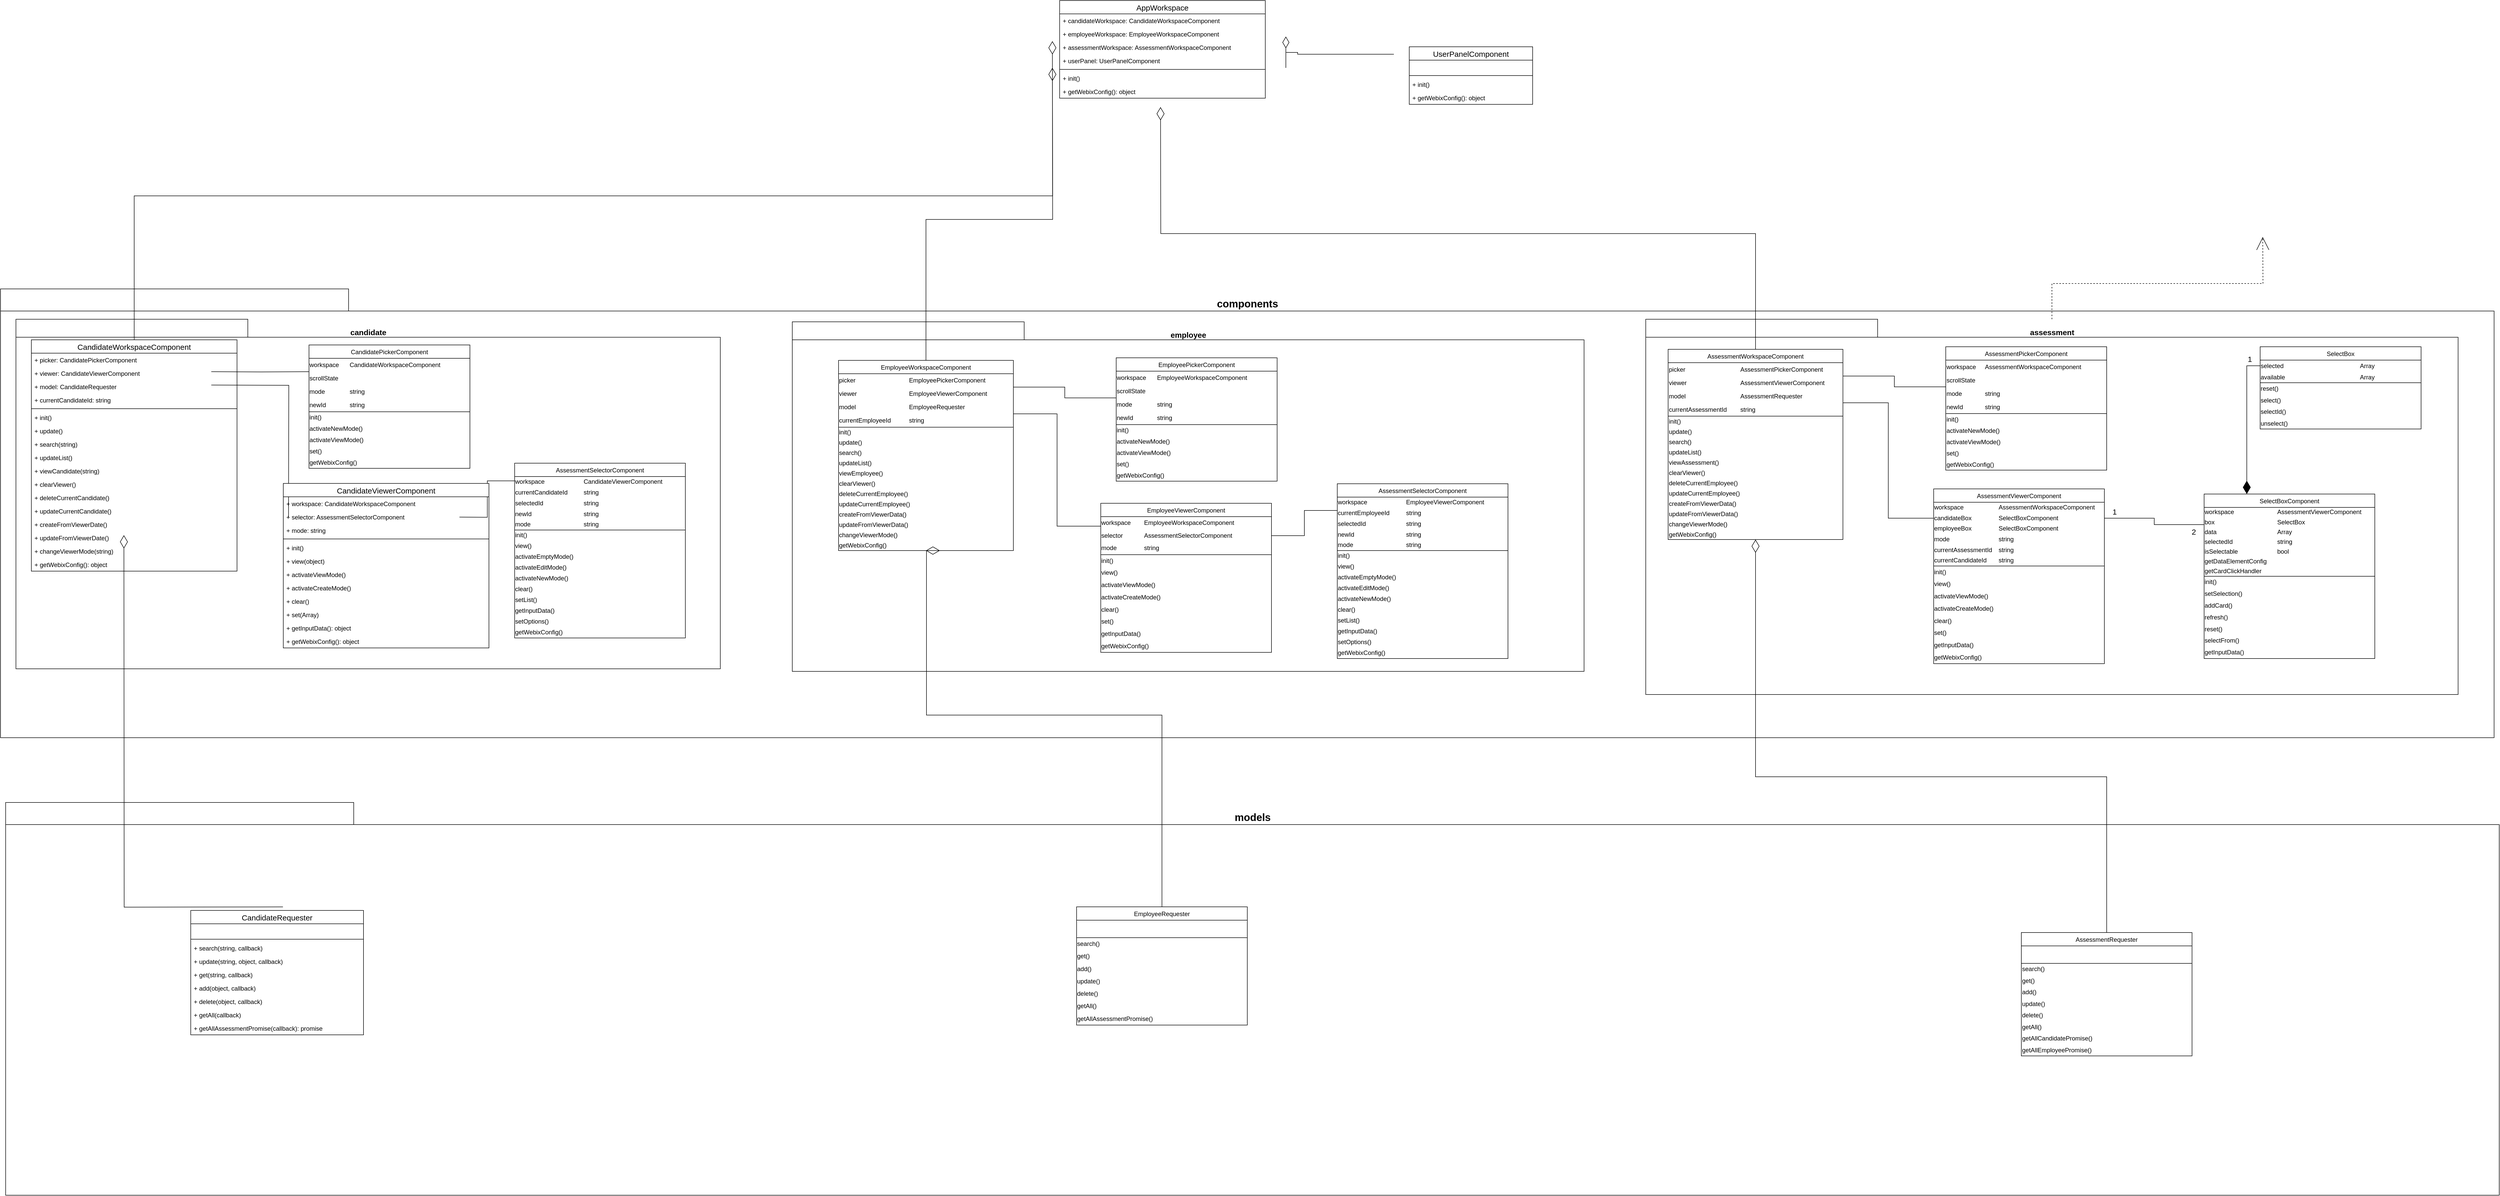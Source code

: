 <mxfile version="11.1.4" type="device"><diagram id="mllKzZcxSBPl__yXHMhN" name="Page-1"><mxGraphModel dx="-446" dy="436" grid="1" gridSize="10" guides="0" tooltips="1" connect="1" arrows="1" fold="1" page="1" pageScale="1" pageWidth="1169" pageHeight="827" math="0" shadow="0"><root><mxCell id="0"/><mxCell id="1" parent="0"/><mxCell id="usaZnf7nKPZCQP1sHFUS-50" value="models" style="shape=folder;fontStyle=1;spacingTop=10;tabWidth=677;tabHeight=43;tabPosition=left;html=1;labelPosition=center;verticalLabelPosition=middle;align=center;verticalAlign=top;fontSize=20;" parent="1" vertex="1"><mxGeometry x="1610" y="1780" width="4850" height="764" as="geometry"/></mxCell><mxCell id="2l3sJKeCtKo58aAs1OOg-1" value="components" style="shape=folder;fontStyle=1;spacingTop=10;tabWidth=677;tabHeight=43;tabPosition=left;html=1;labelPosition=center;verticalLabelPosition=middle;align=center;verticalAlign=top;fontSize=20;" parent="1" vertex="1"><mxGeometry x="1600" y="781" width="4850" height="873" as="geometry"/></mxCell><mxCell id="2l3sJKeCtKo58aAs1OOg-25" value="candidate" style="shape=folder;fontStyle=1;spacingTop=10;tabWidth=451;tabHeight=35;tabPosition=left;html=1;strokeColor=#000000;verticalAlign=top;fontSize=15;" parent="1" vertex="1"><mxGeometry x="1630" y="840" width="1370" height="680" as="geometry"/></mxCell><mxCell id="usaZnf7nKPZCQP1sHFUS-53" style="edgeStyle=orthogonalEdgeStyle;rounded=0;orthogonalLoop=1;jettySize=auto;html=1;exitX=0.5;exitY=0;exitDx=0;exitDy=0;endArrow=diamondThin;endFill=0;endSize=23;fontSize=15;entryX=0;entryY=0.25;entryDx=0;entryDy=0;" parent="1" source="uvfV2M2-HtjjxhPUIYM1-11" edge="1"><mxGeometry relative="1" as="geometry"><mxPoint x="3645.862" y="299" as="targetPoint"/><mxPoint x="1840" y="890" as="sourcePoint"/></mxGeometry></mxCell><mxCell id="2l3sJKeCtKo58aAs1OOg-13" value="CandidatePickerComponent" style="swimlane;fontStyle=0;childLayout=stackLayout;horizontal=1;startSize=26;fillColor=none;horizontalStack=0;resizeParent=1;resizeParentMax=0;resizeLast=0;collapsible=1;marginBottom=0;" parent="1" vertex="1"><mxGeometry x="2200" y="890" width="313" height="240" as="geometry"/></mxCell><mxCell id="2l3sJKeCtKo58aAs1OOg-14" value="&lt;table border=&quot;0&quot; width=&quot;100%&quot; style=&quot;width: 100% ; height: 100% ; border-collapse: collapse&quot;&gt;&lt;tbody&gt;&lt;tr&gt;&lt;td&gt;workspace&lt;/td&gt;&lt;td style=&quot;text-align: left&quot;&gt;&lt;span style=&quot;text-align: center&quot;&gt;CandidateWorkspaceComponent&lt;/span&gt;&lt;/td&gt;&lt;/tr&gt;&lt;tr&gt;&lt;td&gt;scrollState&lt;/td&gt;&lt;td&gt;&lt;/td&gt;&lt;/tr&gt;&lt;tr&gt;&lt;td&gt;mode&lt;/td&gt;&lt;td&gt;string&lt;/td&gt;&lt;/tr&gt;&lt;tr&gt;&lt;td&gt;newId&lt;/td&gt;&lt;td style=&quot;text-align: left&quot;&gt;string&lt;/td&gt;&lt;/tr&gt;&lt;/tbody&gt;&lt;/table&gt;" style="text;html=1;overflow=fill;align=left;strokeColor=#000000;" parent="2l3sJKeCtKo58aAs1OOg-13" vertex="1"><mxGeometry y="26" width="313" height="104" as="geometry"/></mxCell><mxCell id="2l3sJKeCtKo58aAs1OOg-15" value="&lt;table border=&quot;0&quot; width=&quot;100%&quot; style=&quot;width: 100% ; height: 100% ; border-collapse: collapse&quot;&gt;&lt;tbody&gt;&lt;tr&gt;&lt;td&gt;init()&lt;/td&gt;&lt;td&gt;&lt;br&gt;&lt;/td&gt;&lt;/tr&gt;&lt;tr&gt;&lt;td&gt;activateNewMode()&lt;/td&gt;&lt;td&gt;&lt;br&gt;&lt;/td&gt;&lt;/tr&gt;&lt;tr&gt;&lt;td&gt;activateViewMode()&lt;/td&gt;&lt;td&gt;&lt;br&gt;&lt;/td&gt;&lt;/tr&gt;&lt;tr&gt;&lt;td&gt;set()&lt;/td&gt;&lt;td&gt;&lt;br&gt;&lt;/td&gt;&lt;/tr&gt;&lt;tr&gt;&lt;td&gt;getWebixConfig()&lt;/td&gt;&lt;td&gt;&lt;br&gt;&lt;/td&gt;&lt;/tr&gt;&lt;/tbody&gt;&lt;/table&gt;" style="text;html=1;overflow=fill;align=left;strokeColor=#000000;" parent="2l3sJKeCtKo58aAs1OOg-13" vertex="1"><mxGeometry y="130" width="313" height="110" as="geometry"/></mxCell><mxCell id="2l3sJKeCtKo58aAs1OOg-19" value="AssessmentSelectorComponent" style="swimlane;fontStyle=0;childLayout=stackLayout;horizontal=1;startSize=26;fillColor=none;horizontalStack=0;resizeParent=1;resizeParentMax=0;resizeLast=0;collapsible=1;marginBottom=0;" parent="1" vertex="1"><mxGeometry x="2600" y="1120" width="332" height="340" as="geometry"/></mxCell><mxCell id="2l3sJKeCtKo58aAs1OOg-20" value="&lt;table border=&quot;0&quot; width=&quot;100%&quot; style=&quot;width: 100% ; height: 100% ; border-collapse: collapse&quot;&gt;&lt;tbody&gt;&lt;tr&gt;&lt;td&gt;workspace&lt;/td&gt;&lt;td&gt;&lt;span style=&quot;text-align: center&quot;&gt;CandidateViewerComponent&lt;/span&gt;&lt;/td&gt;&lt;/tr&gt;&lt;tr&gt;&lt;td&gt;currentCandidateId&lt;/td&gt;&lt;td&gt;string&lt;/td&gt;&lt;/tr&gt;&lt;tr&gt;&lt;td&gt;selectedId&lt;/td&gt;&lt;td&gt;string&lt;/td&gt;&lt;/tr&gt;&lt;tr&gt;&lt;td&gt;newId&lt;/td&gt;&lt;td&gt;string&lt;/td&gt;&lt;/tr&gt;&lt;tr&gt;&lt;td&gt;mode&lt;/td&gt;&lt;td&gt;string&lt;/td&gt;&lt;/tr&gt;&lt;/tbody&gt;&lt;/table&gt;" style="text;html=1;overflow=fill;align=left;strokeColor=#000000;" parent="2l3sJKeCtKo58aAs1OOg-19" vertex="1"><mxGeometry y="26" width="332" height="104" as="geometry"/></mxCell><mxCell id="2l3sJKeCtKo58aAs1OOg-21" value="&lt;table border=&quot;0&quot; width=&quot;100%&quot; style=&quot;width: 100% ; height: 100% ; border-collapse: collapse&quot;&gt;&lt;tbody&gt;&lt;tr&gt;&lt;td&gt;init()&lt;/td&gt;&lt;td&gt;&lt;br&gt;&lt;/td&gt;&lt;/tr&gt;&lt;tr&gt;&lt;td&gt;view()&lt;/td&gt;&lt;td&gt;&lt;br&gt;&lt;/td&gt;&lt;/tr&gt;&lt;tr&gt;&lt;td&gt;activateEmptyMode()&lt;/td&gt;&lt;td&gt;&lt;br&gt;&lt;/td&gt;&lt;/tr&gt;&lt;tr&gt;&lt;td&gt;activateEditMode()&lt;/td&gt;&lt;td&gt;&lt;br&gt;&lt;/td&gt;&lt;/tr&gt;&lt;tr&gt;&lt;td&gt;activateNewMode()&lt;/td&gt;&lt;td&gt;&lt;br&gt;&lt;/td&gt;&lt;/tr&gt;&lt;tr&gt;&lt;td&gt;clear()&lt;/td&gt;&lt;td&gt;&lt;br&gt;&lt;/td&gt;&lt;/tr&gt;&lt;tr&gt;&lt;td&gt;setList()&lt;/td&gt;&lt;td&gt;&lt;br&gt;&lt;/td&gt;&lt;/tr&gt;&lt;tr&gt;&lt;td&gt;getInputData()&lt;/td&gt;&lt;td&gt;&lt;br&gt;&lt;/td&gt;&lt;/tr&gt;&lt;tr&gt;&lt;td&gt;setOptions()&lt;/td&gt;&lt;td&gt;&lt;br&gt;&lt;/td&gt;&lt;/tr&gt;&lt;tr&gt;&lt;td&gt;getWebixConfig()&lt;/td&gt;&lt;td&gt;&lt;br&gt;&lt;/td&gt;&lt;/tr&gt;&lt;/tbody&gt;&lt;/table&gt;" style="text;html=1;overflow=fill;align=left;strokeColor=#000000;" parent="2l3sJKeCtKo58aAs1OOg-19" vertex="1"><mxGeometry y="130" width="332" height="210" as="geometry"/></mxCell><mxCell id="2l3sJKeCtKo58aAs1OOg-22" style="edgeStyle=orthogonalEdgeStyle;rounded=0;orthogonalLoop=1;jettySize=auto;html=1;exitX=1;exitY=0.25;exitDx=0;exitDy=0;entryX=0;entryY=0.25;entryDx=0;entryDy=0;endArrow=none;endFill=0;" parent="1" target="2l3sJKeCtKo58aAs1OOg-14" edge="1"><mxGeometry relative="1" as="geometry"><mxPoint x="2010" y="942" as="sourcePoint"/></mxGeometry></mxCell><mxCell id="2l3sJKeCtKo58aAs1OOg-23" style="edgeStyle=orthogonalEdgeStyle;rounded=0;orthogonalLoop=1;jettySize=auto;html=1;exitX=1;exitY=0.5;exitDx=0;exitDy=0;entryX=0;entryY=0.25;entryDx=0;entryDy=0;endArrow=none;endFill=0;" parent="1" edge="1"><mxGeometry relative="1" as="geometry"><mxPoint x="2010" y="968" as="sourcePoint"/><mxPoint x="2160.167" y="1224.833" as="targetPoint"/></mxGeometry></mxCell><mxCell id="2l3sJKeCtKo58aAs1OOg-24" style="edgeStyle=orthogonalEdgeStyle;rounded=0;orthogonalLoop=1;jettySize=auto;html=1;exitX=1;exitY=0.25;exitDx=0;exitDy=0;entryX=0.001;entryY=0.081;entryDx=0;entryDy=0;entryPerimeter=0;endArrow=none;endFill=0;" parent="1" target="2l3sJKeCtKo58aAs1OOg-20" edge="1"><mxGeometry relative="1" as="geometry"><mxPoint x="2492.667" y="1224.833" as="sourcePoint"/></mxGeometry></mxCell><mxCell id="2l3sJKeCtKo58aAs1OOg-29" style="edgeStyle=orthogonalEdgeStyle;rounded=0;orthogonalLoop=1;jettySize=auto;html=1;exitX=0.75;exitY=0;exitDx=0;exitDy=0;endArrow=diamondThin;endFill=0;strokeWidth=1;endSize=23;" parent="1" edge="1"><mxGeometry relative="1" as="geometry"><mxPoint x="2149.31" y="1983.138" as="sourcePoint"/><mxPoint x="1840" y="1260" as="targetPoint"/></mxGeometry></mxCell><mxCell id="2l3sJKeCtKo58aAs1OOg-34" style="edgeStyle=orthogonalEdgeStyle;rounded=0;orthogonalLoop=1;jettySize=auto;html=1;exitX=0;exitY=0.25;exitDx=0;exitDy=0;endArrow=diamondThin;endFill=0;endSize=20;strokeWidth=1;" parent="1" edge="1"><mxGeometry relative="1" as="geometry"><mxPoint x="4310" y="324.517" as="sourcePoint"/><mxPoint x="4100" y="290" as="targetPoint"/><Array as="points"><mxPoint x="4123" y="325"/><mxPoint x="4123" y="321"/><mxPoint x="4100" y="321"/><mxPoint x="4100" y="351"/></Array></mxGeometry></mxCell><mxCell id="usaZnf7nKPZCQP1sHFUS-1" value="EmployeeRequester" style="swimlane;fontStyle=0;childLayout=stackLayout;horizontal=1;startSize=26;fillColor=none;horizontalStack=0;resizeParent=1;resizeParentMax=0;resizeLast=0;collapsible=1;marginBottom=0;" parent="1" vertex="1"><mxGeometry x="3693" y="1983" width="332" height="230" as="geometry"/></mxCell><mxCell id="usaZnf7nKPZCQP1sHFUS-2" value="&lt;table border=&quot;0&quot; width=&quot;100%&quot; style=&quot;width: 100% ; height: 100% ; border-collapse: collapse&quot;&gt;&lt;tbody&gt;&lt;tr&gt;&lt;td&gt;&lt;br&gt;&lt;/td&gt;&lt;td&gt;&lt;br&gt;&lt;/td&gt;&lt;/tr&gt;&lt;/tbody&gt;&lt;/table&gt;" style="text;html=1;overflow=fill;align=left;strokeColor=#000000;" parent="usaZnf7nKPZCQP1sHFUS-1" vertex="1"><mxGeometry y="26" width="332" height="34" as="geometry"/></mxCell><mxCell id="usaZnf7nKPZCQP1sHFUS-3" value="&lt;table border=&quot;0&quot; width=&quot;100%&quot; style=&quot;width: 100% ; height: 100% ; border-collapse: collapse&quot;&gt;&lt;tbody&gt;&lt;tr&gt;&lt;td&gt;search()&lt;/td&gt;&lt;td&gt;&lt;br&gt;&lt;/td&gt;&lt;/tr&gt;&lt;tr&gt;&lt;td&gt;get()&lt;/td&gt;&lt;td&gt;&lt;br&gt;&lt;/td&gt;&lt;/tr&gt;&lt;tr&gt;&lt;td&gt;add()&lt;/td&gt;&lt;td&gt;&lt;br&gt;&lt;/td&gt;&lt;/tr&gt;&lt;tr&gt;&lt;td&gt;update()&lt;/td&gt;&lt;td&gt;&lt;br&gt;&lt;/td&gt;&lt;/tr&gt;&lt;tr&gt;&lt;td&gt;delete()&lt;/td&gt;&lt;td&gt;&lt;br&gt;&lt;/td&gt;&lt;/tr&gt;&lt;tr&gt;&lt;td&gt;getAll()&lt;/td&gt;&lt;td&gt;&lt;br&gt;&lt;/td&gt;&lt;/tr&gt;&lt;tr&gt;&lt;td&gt;getAllAssessmentPromise()&lt;/td&gt;&lt;td&gt;&lt;br&gt;&lt;/td&gt;&lt;/tr&gt;&lt;/tbody&gt;&lt;/table&gt;" style="text;html=1;overflow=fill;align=left;strokeColor=#000000;" parent="usaZnf7nKPZCQP1sHFUS-1" vertex="1"><mxGeometry y="60" width="332" height="170" as="geometry"/></mxCell><mxCell id="usaZnf7nKPZCQP1sHFUS-4" value="AssessmentRequester" style="swimlane;fontStyle=0;childLayout=stackLayout;horizontal=1;startSize=26;fillColor=none;horizontalStack=0;resizeParent=1;resizeParentMax=0;resizeLast=0;collapsible=1;marginBottom=0;" parent="1" vertex="1"><mxGeometry x="5530.5" y="2033" width="332" height="240" as="geometry"/></mxCell><mxCell id="usaZnf7nKPZCQP1sHFUS-5" value="&lt;table border=&quot;0&quot; width=&quot;100%&quot; style=&quot;width: 100% ; height: 100% ; border-collapse: collapse&quot;&gt;&lt;tbody&gt;&lt;tr&gt;&lt;td&gt;&lt;br&gt;&lt;/td&gt;&lt;td&gt;&lt;br&gt;&lt;/td&gt;&lt;/tr&gt;&lt;/tbody&gt;&lt;/table&gt;" style="text;html=1;overflow=fill;align=left;strokeColor=#000000;" parent="usaZnf7nKPZCQP1sHFUS-4" vertex="1"><mxGeometry y="26" width="332" height="34" as="geometry"/></mxCell><mxCell id="usaZnf7nKPZCQP1sHFUS-6" value="&lt;table border=&quot;0&quot; width=&quot;100%&quot; style=&quot;width: 100% ; height: 100% ; border-collapse: collapse&quot;&gt;&lt;tbody&gt;&lt;tr&gt;&lt;td&gt;search()&lt;/td&gt;&lt;td&gt;&lt;br&gt;&lt;/td&gt;&lt;/tr&gt;&lt;tr&gt;&lt;td&gt;get()&lt;/td&gt;&lt;td&gt;&lt;br&gt;&lt;/td&gt;&lt;/tr&gt;&lt;tr&gt;&lt;td&gt;add()&lt;/td&gt;&lt;td&gt;&lt;br&gt;&lt;/td&gt;&lt;/tr&gt;&lt;tr&gt;&lt;td&gt;update()&lt;/td&gt;&lt;td&gt;&lt;br&gt;&lt;/td&gt;&lt;/tr&gt;&lt;tr&gt;&lt;td&gt;delete()&lt;/td&gt;&lt;td&gt;&lt;br&gt;&lt;/td&gt;&lt;/tr&gt;&lt;tr&gt;&lt;td&gt;getAll()&lt;/td&gt;&lt;td&gt;&lt;br&gt;&lt;/td&gt;&lt;/tr&gt;&lt;tr&gt;&lt;td&gt;getAllCandidatePromise()&lt;/td&gt;&lt;td&gt;&lt;br&gt;&lt;/td&gt;&lt;/tr&gt;&lt;tr&gt;&lt;td&gt;getAllEmployeePromise()&lt;/td&gt;&lt;td&gt;&lt;br&gt;&lt;/td&gt;&lt;/tr&gt;&lt;/tbody&gt;&lt;/table&gt;" style="text;html=1;overflow=fill;align=left;strokeColor=#000000;" parent="usaZnf7nKPZCQP1sHFUS-4" vertex="1"><mxGeometry y="60" width="332" height="180" as="geometry"/></mxCell><mxCell id="usaZnf7nKPZCQP1sHFUS-7" value="employee" style="shape=folder;fontStyle=1;spacingTop=10;tabWidth=451;tabHeight=35;tabPosition=left;html=1;strokeColor=#000000;verticalAlign=top;fontSize=15;" parent="1" vertex="1"><mxGeometry x="3140" y="845" width="1540" height="680" as="geometry"/></mxCell><mxCell id="usaZnf7nKPZCQP1sHFUS-51" style="edgeStyle=orthogonalEdgeStyle;rounded=0;orthogonalLoop=1;jettySize=auto;html=1;exitX=0.5;exitY=0;exitDx=0;exitDy=0;entryX=0;entryY=0.75;entryDx=0;entryDy=0;endArrow=diamondThin;endFill=0;endSize=23;fontSize=15;" parent="1" source="usaZnf7nKPZCQP1sHFUS-8" edge="1"><mxGeometry relative="1" as="geometry"><mxPoint x="3645.862" y="350.724" as="targetPoint"/></mxGeometry></mxCell><mxCell id="usaZnf7nKPZCQP1sHFUS-8" value="EmployeeWorkspaceComponent" style="swimlane;fontStyle=0;childLayout=stackLayout;horizontal=1;startSize=26;fillColor=none;horizontalStack=0;resizeParent=1;resizeParentMax=0;resizeLast=0;collapsible=1;marginBottom=0;" parent="1" vertex="1"><mxGeometry x="3230" y="920" width="340" height="370" as="geometry"/></mxCell><mxCell id="usaZnf7nKPZCQP1sHFUS-9" value="&lt;table border=&quot;0&quot; width=&quot;100%&quot; style=&quot;width: 100% ; height: 100% ; border-collapse: collapse&quot;&gt;&lt;tbody&gt;&lt;tr&gt;&lt;td&gt;picker&lt;/td&gt;&lt;td&gt;&lt;span style=&quot;text-align: center&quot;&gt;Employee&lt;/span&gt;PickerComponent&lt;/td&gt;&lt;/tr&gt;&lt;tr&gt;&lt;td&gt;viewer&lt;/td&gt;&lt;td&gt;&lt;span style=&quot;text-align: center&quot;&gt;Employee&lt;/span&gt;ViewerComponent&lt;/td&gt;&lt;/tr&gt;&lt;tr&gt;&lt;td&gt;model&lt;/td&gt;&lt;td&gt;&lt;span style=&quot;text-align: center&quot;&gt;Employee&lt;/span&gt;Requester&lt;/td&gt;&lt;/tr&gt;&lt;tr&gt;&lt;td&gt;current&lt;span style=&quot;text-align: center&quot;&gt;Employee&lt;/span&gt;Id&lt;/td&gt;&lt;td&gt;string&lt;/td&gt;&lt;/tr&gt;&lt;/tbody&gt;&lt;/table&gt;" style="text;html=1;overflow=fill;align=left;strokeColor=#000000;" parent="usaZnf7nKPZCQP1sHFUS-8" vertex="1"><mxGeometry y="26" width="340" height="104" as="geometry"/></mxCell><mxCell id="usaZnf7nKPZCQP1sHFUS-10" value="&lt;table border=&quot;0&quot; width=&quot;100%&quot; style=&quot;width: 100% ; height: 100% ; border-collapse: collapse&quot;&gt;&lt;tbody&gt;&lt;tr&gt;&lt;td&gt;init()&lt;/td&gt;&lt;td&gt;&lt;br&gt;&lt;/td&gt;&lt;/tr&gt;&lt;tr&gt;&lt;td&gt;update()&lt;/td&gt;&lt;td&gt;&lt;br&gt;&lt;/td&gt;&lt;/tr&gt;&lt;tr&gt;&lt;td&gt;search()&lt;/td&gt;&lt;td&gt;&lt;br&gt;&lt;/td&gt;&lt;/tr&gt;&lt;tr&gt;&lt;td&gt;updateList()&lt;/td&gt;&lt;td&gt;&lt;br&gt;&lt;/td&gt;&lt;/tr&gt;&lt;tr&gt;&lt;td&gt;view&lt;span style=&quot;text-align: center&quot;&gt;Employee&lt;/span&gt;()&lt;/td&gt;&lt;td&gt;&lt;br&gt;&lt;/td&gt;&lt;/tr&gt;&lt;tr&gt;&lt;td&gt;clearViewer()&lt;/td&gt;&lt;td&gt;&lt;br&gt;&lt;/td&gt;&lt;/tr&gt;&lt;tr&gt;&lt;td&gt;deleteCurrent&lt;span style=&quot;text-align: center&quot;&gt;Employee&lt;/span&gt;()&lt;/td&gt;&lt;td&gt;&lt;br&gt;&lt;/td&gt;&lt;/tr&gt;&lt;tr&gt;&lt;td&gt;updateCurrent&lt;span style=&quot;text-align: center&quot;&gt;Employee&lt;/span&gt;()&lt;/td&gt;&lt;td&gt;&lt;br&gt;&lt;/td&gt;&lt;/tr&gt;&lt;tr&gt;&lt;td&gt;createFromViewerData()&lt;/td&gt;&lt;td&gt;&lt;br&gt;&lt;/td&gt;&lt;/tr&gt;&lt;tr&gt;&lt;td&gt;updateFromViewerData()&lt;/td&gt;&lt;td&gt;&lt;br&gt;&lt;/td&gt;&lt;/tr&gt;&lt;tr&gt;&lt;td&gt;changeViewerMode()&lt;/td&gt;&lt;td&gt;&lt;br&gt;&lt;/td&gt;&lt;/tr&gt;&lt;tr&gt;&lt;td&gt;getWebixConfig()&lt;/td&gt;&lt;td&gt;&lt;br&gt;&lt;/td&gt;&lt;/tr&gt;&lt;/tbody&gt;&lt;/table&gt;" style="text;html=1;overflow=fill;align=left;strokeColor=#000000;" parent="usaZnf7nKPZCQP1sHFUS-8" vertex="1"><mxGeometry y="130" width="340" height="240" as="geometry"/></mxCell><mxCell id="usaZnf7nKPZCQP1sHFUS-11" value="EmployeePickerComponent" style="swimlane;fontStyle=0;childLayout=stackLayout;horizontal=1;startSize=26;fillColor=none;horizontalStack=0;resizeParent=1;resizeParentMax=0;resizeLast=0;collapsible=1;marginBottom=0;" parent="1" vertex="1"><mxGeometry x="3770" y="915" width="313" height="240" as="geometry"/></mxCell><mxCell id="usaZnf7nKPZCQP1sHFUS-12" value="&lt;table border=&quot;0&quot; width=&quot;100%&quot; style=&quot;width: 100% ; height: 100% ; border-collapse: collapse&quot;&gt;&lt;tbody&gt;&lt;tr&gt;&lt;td&gt;workspace&lt;/td&gt;&lt;td style=&quot;text-align: left&quot;&gt;&lt;span style=&quot;text-align: center&quot;&gt;EmployeeWorkspaceComponent&lt;/span&gt;&lt;/td&gt;&lt;/tr&gt;&lt;tr&gt;&lt;td&gt;scrollState&lt;/td&gt;&lt;td&gt;&lt;/td&gt;&lt;/tr&gt;&lt;tr&gt;&lt;td&gt;mode&lt;/td&gt;&lt;td&gt;string&lt;/td&gt;&lt;/tr&gt;&lt;tr&gt;&lt;td&gt;newId&lt;/td&gt;&lt;td style=&quot;text-align: left&quot;&gt;string&lt;/td&gt;&lt;/tr&gt;&lt;/tbody&gt;&lt;/table&gt;" style="text;html=1;overflow=fill;align=left;strokeColor=#000000;" parent="usaZnf7nKPZCQP1sHFUS-11" vertex="1"><mxGeometry y="26" width="313" height="104" as="geometry"/></mxCell><mxCell id="usaZnf7nKPZCQP1sHFUS-13" value="&lt;table border=&quot;0&quot; width=&quot;100%&quot; style=&quot;width: 100% ; height: 100% ; border-collapse: collapse&quot;&gt;&lt;tbody&gt;&lt;tr&gt;&lt;td&gt;init()&lt;/td&gt;&lt;td&gt;&lt;br&gt;&lt;/td&gt;&lt;/tr&gt;&lt;tr&gt;&lt;td&gt;activateNewMode()&lt;/td&gt;&lt;td&gt;&lt;br&gt;&lt;/td&gt;&lt;/tr&gt;&lt;tr&gt;&lt;td&gt;activateViewMode()&lt;/td&gt;&lt;td&gt;&lt;br&gt;&lt;/td&gt;&lt;/tr&gt;&lt;tr&gt;&lt;td&gt;set()&lt;/td&gt;&lt;td&gt;&lt;br&gt;&lt;/td&gt;&lt;/tr&gt;&lt;tr&gt;&lt;td&gt;getWebixConfig()&lt;/td&gt;&lt;td&gt;&lt;br&gt;&lt;/td&gt;&lt;/tr&gt;&lt;/tbody&gt;&lt;/table&gt;" style="text;html=1;overflow=fill;align=left;strokeColor=#000000;" parent="usaZnf7nKPZCQP1sHFUS-11" vertex="1"><mxGeometry y="130" width="313" height="110" as="geometry"/></mxCell><mxCell id="usaZnf7nKPZCQP1sHFUS-14" style="edgeStyle=orthogonalEdgeStyle;rounded=0;orthogonalLoop=1;jettySize=auto;html=1;exitX=1;exitY=0.25;exitDx=0;exitDy=0;entryX=0;entryY=0.5;entryDx=0;entryDy=0;endArrow=none;endFill=0;" parent="1" source="usaZnf7nKPZCQP1sHFUS-9" target="usaZnf7nKPZCQP1sHFUS-12" edge="1"><mxGeometry relative="1" as="geometry"/></mxCell><mxCell id="usaZnf7nKPZCQP1sHFUS-15" value="EmployeeViewerComponent" style="swimlane;fontStyle=0;childLayout=stackLayout;horizontal=1;startSize=26;fillColor=none;horizontalStack=0;resizeParent=1;resizeParentMax=0;resizeLast=0;collapsible=1;marginBottom=0;" parent="1" vertex="1"><mxGeometry x="3740" y="1198" width="332" height="290" as="geometry"/></mxCell><mxCell id="usaZnf7nKPZCQP1sHFUS-16" value="&lt;table border=&quot;0&quot; width=&quot;100%&quot; style=&quot;width: 100% ; height: 100% ; border-collapse: collapse&quot;&gt;&lt;tbody&gt;&lt;tr&gt;&lt;td&gt;workspace&lt;/td&gt;&lt;td&gt;Employee&lt;span style=&quot;text-align: center&quot;&gt;WorkspaceComponent&lt;/span&gt;&lt;/td&gt;&lt;/tr&gt;&lt;tr&gt;&lt;td&gt;selector&lt;/td&gt;&lt;td&gt;AssessmentSelectorComponent&lt;/td&gt;&lt;/tr&gt;&lt;tr&gt;&lt;td&gt;mode&lt;/td&gt;&lt;td&gt;string&lt;/td&gt;&lt;/tr&gt;&lt;/tbody&gt;&lt;/table&gt;" style="text;html=1;overflow=fill;align=left;strokeColor=#000000;" parent="usaZnf7nKPZCQP1sHFUS-15" vertex="1"><mxGeometry y="26" width="332" height="74" as="geometry"/></mxCell><mxCell id="usaZnf7nKPZCQP1sHFUS-17" value="&lt;table border=&quot;0&quot; width=&quot;100%&quot; style=&quot;width: 100% ; height: 100% ; border-collapse: collapse&quot;&gt;&lt;tbody&gt;&lt;tr&gt;&lt;td&gt;init()&lt;/td&gt;&lt;td&gt;&lt;br&gt;&lt;/td&gt;&lt;/tr&gt;&lt;tr&gt;&lt;td&gt;view()&lt;/td&gt;&lt;td&gt;&lt;br&gt;&lt;/td&gt;&lt;/tr&gt;&lt;tr&gt;&lt;td&gt;activateViewMode()&lt;/td&gt;&lt;td&gt;&lt;br&gt;&lt;/td&gt;&lt;/tr&gt;&lt;tr&gt;&lt;td&gt;activateCreateMode()&lt;/td&gt;&lt;td&gt;&lt;br&gt;&lt;/td&gt;&lt;/tr&gt;&lt;tr&gt;&lt;td&gt;clear()&lt;/td&gt;&lt;td&gt;&lt;br&gt;&lt;/td&gt;&lt;/tr&gt;&lt;tr&gt;&lt;td&gt;set()&lt;/td&gt;&lt;td&gt;&lt;br&gt;&lt;/td&gt;&lt;/tr&gt;&lt;tr&gt;&lt;td&gt;getInputData()&lt;/td&gt;&lt;td&gt;&lt;br&gt;&lt;/td&gt;&lt;/tr&gt;&lt;tr&gt;&lt;td&gt;getWebixConfig()&lt;/td&gt;&lt;td&gt;&lt;br&gt;&lt;/td&gt;&lt;/tr&gt;&lt;/tbody&gt;&lt;/table&gt;" style="text;html=1;overflow=fill;align=left;strokeColor=#000000;" parent="usaZnf7nKPZCQP1sHFUS-15" vertex="1"><mxGeometry y="100" width="332" height="190" as="geometry"/></mxCell><mxCell id="usaZnf7nKPZCQP1sHFUS-18" style="edgeStyle=orthogonalEdgeStyle;rounded=0;orthogonalLoop=1;jettySize=auto;html=1;exitX=1;exitY=0.75;exitDx=0;exitDy=0;entryX=0;entryY=0.25;entryDx=0;entryDy=0;endArrow=none;endFill=0;" parent="1" source="usaZnf7nKPZCQP1sHFUS-9" target="usaZnf7nKPZCQP1sHFUS-16" edge="1"><mxGeometry relative="1" as="geometry"/></mxCell><mxCell id="usaZnf7nKPZCQP1sHFUS-19" value="AssessmentSelectorComponent" style="swimlane;fontStyle=0;childLayout=stackLayout;horizontal=1;startSize=26;fillColor=none;horizontalStack=0;resizeParent=1;resizeParentMax=0;resizeLast=0;collapsible=1;marginBottom=0;" parent="1" vertex="1"><mxGeometry x="4200" y="1160" width="332" height="340" as="geometry"/></mxCell><mxCell id="usaZnf7nKPZCQP1sHFUS-20" value="&lt;table border=&quot;0&quot; width=&quot;100%&quot; style=&quot;width: 100% ; height: 100% ; border-collapse: collapse&quot;&gt;&lt;tbody&gt;&lt;tr&gt;&lt;td&gt;workspace&lt;/td&gt;&lt;td&gt;&lt;span style=&quot;text-align: center&quot;&gt;EmployeeViewerComponent&lt;/span&gt;&lt;/td&gt;&lt;/tr&gt;&lt;tr&gt;&lt;td&gt;currentEmployeeId&lt;/td&gt;&lt;td&gt;string&lt;/td&gt;&lt;/tr&gt;&lt;tr&gt;&lt;td&gt;selectedId&lt;/td&gt;&lt;td&gt;string&lt;/td&gt;&lt;/tr&gt;&lt;tr&gt;&lt;td&gt;newId&lt;/td&gt;&lt;td&gt;string&lt;/td&gt;&lt;/tr&gt;&lt;tr&gt;&lt;td&gt;mode&lt;/td&gt;&lt;td&gt;string&lt;/td&gt;&lt;/tr&gt;&lt;/tbody&gt;&lt;/table&gt;" style="text;html=1;overflow=fill;align=left;strokeColor=#000000;" parent="usaZnf7nKPZCQP1sHFUS-19" vertex="1"><mxGeometry y="26" width="332" height="104" as="geometry"/></mxCell><mxCell id="usaZnf7nKPZCQP1sHFUS-21" value="&lt;table border=&quot;0&quot; width=&quot;100%&quot; style=&quot;width: 100% ; height: 100% ; border-collapse: collapse&quot;&gt;&lt;tbody&gt;&lt;tr&gt;&lt;td&gt;init()&lt;/td&gt;&lt;td&gt;&lt;br&gt;&lt;/td&gt;&lt;/tr&gt;&lt;tr&gt;&lt;td&gt;view()&lt;/td&gt;&lt;td&gt;&lt;br&gt;&lt;/td&gt;&lt;/tr&gt;&lt;tr&gt;&lt;td&gt;activateEmptyMode()&lt;/td&gt;&lt;td&gt;&lt;br&gt;&lt;/td&gt;&lt;/tr&gt;&lt;tr&gt;&lt;td&gt;activateEditMode()&lt;/td&gt;&lt;td&gt;&lt;br&gt;&lt;/td&gt;&lt;/tr&gt;&lt;tr&gt;&lt;td&gt;activateNewMode()&lt;/td&gt;&lt;td&gt;&lt;br&gt;&lt;/td&gt;&lt;/tr&gt;&lt;tr&gt;&lt;td&gt;clear()&lt;/td&gt;&lt;td&gt;&lt;br&gt;&lt;/td&gt;&lt;/tr&gt;&lt;tr&gt;&lt;td&gt;setList()&lt;/td&gt;&lt;td&gt;&lt;br&gt;&lt;/td&gt;&lt;/tr&gt;&lt;tr&gt;&lt;td&gt;getInputData()&lt;/td&gt;&lt;td&gt;&lt;br&gt;&lt;/td&gt;&lt;/tr&gt;&lt;tr&gt;&lt;td&gt;setOptions()&lt;/td&gt;&lt;td&gt;&lt;br&gt;&lt;/td&gt;&lt;/tr&gt;&lt;tr&gt;&lt;td&gt;getWebixConfig()&lt;/td&gt;&lt;td&gt;&lt;br&gt;&lt;/td&gt;&lt;/tr&gt;&lt;/tbody&gt;&lt;/table&gt;" style="text;html=1;overflow=fill;align=left;strokeColor=#000000;" parent="usaZnf7nKPZCQP1sHFUS-19" vertex="1"><mxGeometry y="130" width="332" height="210" as="geometry"/></mxCell><mxCell id="usaZnf7nKPZCQP1sHFUS-22" style="edgeStyle=orthogonalEdgeStyle;rounded=0;orthogonalLoop=1;jettySize=auto;html=1;exitX=1;exitY=0.5;exitDx=0;exitDy=0;entryX=0;entryY=0.25;entryDx=0;entryDy=0;endArrow=none;endFill=0;" parent="1" source="usaZnf7nKPZCQP1sHFUS-16" target="usaZnf7nKPZCQP1sHFUS-20" edge="1"><mxGeometry relative="1" as="geometry"/></mxCell><mxCell id="9wUS8NyWkLsF8PVvz1SL-1" style="edgeStyle=orthogonalEdgeStyle;rounded=0;orthogonalLoop=1;jettySize=auto;html=1;dashed=1;endArrow=open;endFill=0;endSize=23;fontSize=15;" parent="1" source="usaZnf7nKPZCQP1sHFUS-23" edge="1"><mxGeometry relative="1" as="geometry"><mxPoint x="6000" y="680" as="targetPoint"/></mxGeometry></mxCell><mxCell id="usaZnf7nKPZCQP1sHFUS-23" value="assessment" style="shape=folder;fontStyle=1;spacingTop=10;tabWidth=451;tabHeight=35;tabPosition=left;html=1;strokeColor=#000000;verticalAlign=top;fontSize=15;" parent="1" vertex="1"><mxGeometry x="4800" y="840" width="1580" height="730" as="geometry"/></mxCell><mxCell id="usaZnf7nKPZCQP1sHFUS-52" style="edgeStyle=orthogonalEdgeStyle;rounded=0;orthogonalLoop=1;jettySize=auto;html=1;exitX=0.5;exitY=0;exitDx=0;exitDy=0;entryX=0.75;entryY=1;entryDx=0;entryDy=0;endArrow=diamondThin;endFill=0;endSize=23;fontSize=15;" parent="1" source="usaZnf7nKPZCQP1sHFUS-24" edge="1"><mxGeometry relative="1" as="geometry"><mxPoint x="3856.207" y="427.276" as="targetPoint"/></mxGeometry></mxCell><mxCell id="usaZnf7nKPZCQP1sHFUS-24" value="AssessmentWorkspaceComponent" style="swimlane;fontStyle=0;childLayout=stackLayout;horizontal=1;startSize=26;fillColor=none;horizontalStack=0;resizeParent=1;resizeParentMax=0;resizeLast=0;collapsible=1;marginBottom=0;" parent="1" vertex="1"><mxGeometry x="4843.5" y="898.5" width="340" height="370" as="geometry"/></mxCell><mxCell id="usaZnf7nKPZCQP1sHFUS-25" value="&lt;table border=&quot;0&quot; width=&quot;100%&quot; style=&quot;width: 100% ; height: 100% ; border-collapse: collapse&quot;&gt;&lt;tbody&gt;&lt;tr&gt;&lt;td&gt;picker&lt;/td&gt;&lt;td&gt;&lt;span style=&quot;text-align: center&quot;&gt;Assessment&lt;/span&gt;PickerComponent&lt;/td&gt;&lt;/tr&gt;&lt;tr&gt;&lt;td&gt;viewer&lt;/td&gt;&lt;td&gt;&lt;span style=&quot;text-align: center&quot;&gt;Assessment&lt;/span&gt;ViewerComponent&lt;/td&gt;&lt;/tr&gt;&lt;tr&gt;&lt;td&gt;model&lt;/td&gt;&lt;td&gt;&lt;span style=&quot;text-align: center&quot;&gt;Assessment&lt;/span&gt;Requester&lt;/td&gt;&lt;/tr&gt;&lt;tr&gt;&lt;td&gt;current&lt;span style=&quot;text-align: center&quot;&gt;Assessment&lt;/span&gt;Id&lt;/td&gt;&lt;td&gt;string&lt;/td&gt;&lt;/tr&gt;&lt;/tbody&gt;&lt;/table&gt;" style="text;html=1;overflow=fill;align=left;strokeColor=#000000;" parent="usaZnf7nKPZCQP1sHFUS-24" vertex="1"><mxGeometry y="26" width="340" height="104" as="geometry"/></mxCell><mxCell id="usaZnf7nKPZCQP1sHFUS-26" value="&lt;table border=&quot;0&quot; width=&quot;100%&quot; style=&quot;width: 100% ; height: 100% ; border-collapse: collapse&quot;&gt;&lt;tbody&gt;&lt;tr&gt;&lt;td&gt;init()&lt;/td&gt;&lt;td&gt;&lt;br&gt;&lt;/td&gt;&lt;/tr&gt;&lt;tr&gt;&lt;td&gt;update()&lt;/td&gt;&lt;td&gt;&lt;br&gt;&lt;/td&gt;&lt;/tr&gt;&lt;tr&gt;&lt;td&gt;search()&lt;/td&gt;&lt;td&gt;&lt;br&gt;&lt;/td&gt;&lt;/tr&gt;&lt;tr&gt;&lt;td&gt;updateList()&lt;/td&gt;&lt;td&gt;&lt;br&gt;&lt;/td&gt;&lt;/tr&gt;&lt;tr&gt;&lt;td&gt;view&lt;span style=&quot;text-align: center&quot;&gt;Assessment&lt;/span&gt;()&lt;/td&gt;&lt;td&gt;&lt;br&gt;&lt;/td&gt;&lt;/tr&gt;&lt;tr&gt;&lt;td&gt;clearViewer()&lt;/td&gt;&lt;td&gt;&lt;br&gt;&lt;/td&gt;&lt;/tr&gt;&lt;tr&gt;&lt;td&gt;deleteCurrent&lt;span style=&quot;text-align: center&quot;&gt;Employee&lt;/span&gt;()&lt;/td&gt;&lt;td&gt;&lt;br&gt;&lt;/td&gt;&lt;/tr&gt;&lt;tr&gt;&lt;td&gt;updateCurrent&lt;span style=&quot;text-align: center&quot;&gt;Employee&lt;/span&gt;()&lt;/td&gt;&lt;td&gt;&lt;br&gt;&lt;/td&gt;&lt;/tr&gt;&lt;tr&gt;&lt;td&gt;createFromViewerData()&lt;/td&gt;&lt;td&gt;&lt;br&gt;&lt;/td&gt;&lt;/tr&gt;&lt;tr&gt;&lt;td&gt;updateFromViewerData()&lt;/td&gt;&lt;td&gt;&lt;br&gt;&lt;/td&gt;&lt;/tr&gt;&lt;tr&gt;&lt;td&gt;changeViewerMode()&lt;/td&gt;&lt;td&gt;&lt;br&gt;&lt;/td&gt;&lt;/tr&gt;&lt;tr&gt;&lt;td&gt;getWebixConfig()&lt;/td&gt;&lt;td&gt;&lt;br&gt;&lt;/td&gt;&lt;/tr&gt;&lt;/tbody&gt;&lt;/table&gt;" style="text;html=1;overflow=fill;align=left;strokeColor=#000000;" parent="usaZnf7nKPZCQP1sHFUS-24" vertex="1"><mxGeometry y="130" width="340" height="240" as="geometry"/></mxCell><mxCell id="usaZnf7nKPZCQP1sHFUS-27" value="AssessmentPickerComponent" style="swimlane;fontStyle=0;childLayout=stackLayout;horizontal=1;startSize=26;fillColor=none;horizontalStack=0;resizeParent=1;resizeParentMax=0;resizeLast=0;collapsible=1;marginBottom=0;" parent="1" vertex="1"><mxGeometry x="5383.5" y="893.5" width="313" height="240" as="geometry"/></mxCell><mxCell id="usaZnf7nKPZCQP1sHFUS-28" value="&lt;table border=&quot;0&quot; width=&quot;100%&quot; style=&quot;width: 100% ; height: 100% ; border-collapse: collapse&quot;&gt;&lt;tbody&gt;&lt;tr&gt;&lt;td&gt;workspace&lt;/td&gt;&lt;td style=&quot;text-align: left&quot;&gt;Assessment&lt;span style=&quot;text-align: center&quot;&gt;WorkspaceComponent&lt;/span&gt;&lt;/td&gt;&lt;/tr&gt;&lt;tr&gt;&lt;td&gt;scrollState&lt;/td&gt;&lt;td&gt;&lt;/td&gt;&lt;/tr&gt;&lt;tr&gt;&lt;td&gt;mode&lt;/td&gt;&lt;td&gt;string&lt;/td&gt;&lt;/tr&gt;&lt;tr&gt;&lt;td&gt;newId&lt;/td&gt;&lt;td style=&quot;text-align: left&quot;&gt;string&lt;/td&gt;&lt;/tr&gt;&lt;/tbody&gt;&lt;/table&gt;" style="text;html=1;overflow=fill;align=left;strokeColor=#000000;" parent="usaZnf7nKPZCQP1sHFUS-27" vertex="1"><mxGeometry y="26" width="313" height="104" as="geometry"/></mxCell><mxCell id="usaZnf7nKPZCQP1sHFUS-29" value="&lt;table border=&quot;0&quot; width=&quot;100%&quot; style=&quot;width: 100% ; height: 100% ; border-collapse: collapse&quot;&gt;&lt;tbody&gt;&lt;tr&gt;&lt;td&gt;init()&lt;/td&gt;&lt;td&gt;&lt;br&gt;&lt;/td&gt;&lt;/tr&gt;&lt;tr&gt;&lt;td&gt;activateNewMode()&lt;/td&gt;&lt;td&gt;&lt;br&gt;&lt;/td&gt;&lt;/tr&gt;&lt;tr&gt;&lt;td&gt;activateViewMode()&lt;/td&gt;&lt;td&gt;&lt;br&gt;&lt;/td&gt;&lt;/tr&gt;&lt;tr&gt;&lt;td&gt;set()&lt;/td&gt;&lt;td&gt;&lt;br&gt;&lt;/td&gt;&lt;/tr&gt;&lt;tr&gt;&lt;td&gt;getWebixConfig()&lt;/td&gt;&lt;td&gt;&lt;br&gt;&lt;/td&gt;&lt;/tr&gt;&lt;/tbody&gt;&lt;/table&gt;" style="text;html=1;overflow=fill;align=left;strokeColor=#000000;" parent="usaZnf7nKPZCQP1sHFUS-27" vertex="1"><mxGeometry y="130" width="313" height="110" as="geometry"/></mxCell><mxCell id="usaZnf7nKPZCQP1sHFUS-30" style="edgeStyle=orthogonalEdgeStyle;rounded=0;orthogonalLoop=1;jettySize=auto;html=1;exitX=1;exitY=0.25;exitDx=0;exitDy=0;entryX=0;entryY=0.5;entryDx=0;entryDy=0;endArrow=none;endFill=0;" parent="1" source="usaZnf7nKPZCQP1sHFUS-25" target="usaZnf7nKPZCQP1sHFUS-28" edge="1"><mxGeometry relative="1" as="geometry"/></mxCell><mxCell id="usaZnf7nKPZCQP1sHFUS-31" value="AssessmentViewerComponent" style="swimlane;fontStyle=0;childLayout=stackLayout;horizontal=1;startSize=26;fillColor=none;horizontalStack=0;resizeParent=1;resizeParentMax=0;resizeLast=0;collapsible=1;marginBottom=0;" parent="1" vertex="1"><mxGeometry x="5360" y="1170" width="332" height="340" as="geometry"/></mxCell><mxCell id="usaZnf7nKPZCQP1sHFUS-32" value="&lt;table border=&quot;0&quot; width=&quot;100%&quot; style=&quot;width: 100% ; height: 100% ; border-collapse: collapse&quot;&gt;&lt;tbody&gt;&lt;tr&gt;&lt;td&gt;workspace&lt;/td&gt;&lt;td&gt;Assessment&lt;span style=&quot;text-align: center&quot;&gt;WorkspaceComponent&lt;/span&gt;&lt;/td&gt;&lt;/tr&gt;&lt;tr&gt;&lt;td&gt;candidateBox&lt;/td&gt;&lt;td&gt;SelectBoxComponent&lt;/td&gt;&lt;/tr&gt;&lt;tr&gt;&lt;td&gt;employeeBox&lt;/td&gt;&lt;td&gt;SelectBoxComponent&lt;br&gt;&lt;/td&gt;&lt;/tr&gt;&lt;tr&gt;&lt;td&gt;mode&lt;/td&gt;&lt;td&gt;string&lt;/td&gt;&lt;/tr&gt;&lt;tr&gt;&lt;td&gt;currentAssessmentId&lt;/td&gt;&lt;td&gt;string&lt;/td&gt;&lt;/tr&gt;&lt;tr&gt;&lt;td&gt;currentCandidateId&lt;/td&gt;&lt;td&gt;string&lt;/td&gt;&lt;/tr&gt;&lt;/tbody&gt;&lt;/table&gt;" style="text;html=1;overflow=fill;align=left;strokeColor=#000000;" parent="usaZnf7nKPZCQP1sHFUS-31" vertex="1"><mxGeometry y="26" width="332" height="124" as="geometry"/></mxCell><mxCell id="usaZnf7nKPZCQP1sHFUS-33" value="&lt;table border=&quot;0&quot; width=&quot;100%&quot; style=&quot;width: 100% ; height: 100% ; border-collapse: collapse&quot;&gt;&lt;tbody&gt;&lt;tr&gt;&lt;td&gt;init()&lt;/td&gt;&lt;td&gt;&lt;br&gt;&lt;/td&gt;&lt;/tr&gt;&lt;tr&gt;&lt;td&gt;view()&lt;/td&gt;&lt;td&gt;&lt;br&gt;&lt;/td&gt;&lt;/tr&gt;&lt;tr&gt;&lt;td&gt;activateViewMode()&lt;/td&gt;&lt;td&gt;&lt;br&gt;&lt;/td&gt;&lt;/tr&gt;&lt;tr&gt;&lt;td&gt;activateCreateMode()&lt;/td&gt;&lt;td&gt;&lt;br&gt;&lt;/td&gt;&lt;/tr&gt;&lt;tr&gt;&lt;td&gt;clear()&lt;/td&gt;&lt;td&gt;&lt;br&gt;&lt;/td&gt;&lt;/tr&gt;&lt;tr&gt;&lt;td&gt;set()&lt;/td&gt;&lt;td&gt;&lt;br&gt;&lt;/td&gt;&lt;/tr&gt;&lt;tr&gt;&lt;td&gt;getInputData()&lt;/td&gt;&lt;td&gt;&lt;br&gt;&lt;/td&gt;&lt;/tr&gt;&lt;tr&gt;&lt;td&gt;getWebixConfig()&lt;/td&gt;&lt;td&gt;&lt;br&gt;&lt;/td&gt;&lt;/tr&gt;&lt;/tbody&gt;&lt;/table&gt;" style="text;html=1;overflow=fill;align=left;strokeColor=#000000;" parent="usaZnf7nKPZCQP1sHFUS-31" vertex="1"><mxGeometry y="150" width="332" height="190" as="geometry"/></mxCell><mxCell id="usaZnf7nKPZCQP1sHFUS-34" style="edgeStyle=orthogonalEdgeStyle;rounded=0;orthogonalLoop=1;jettySize=auto;html=1;exitX=1;exitY=0.75;exitDx=0;exitDy=0;entryX=0;entryY=0.25;entryDx=0;entryDy=0;endArrow=none;endFill=0;" parent="1" source="usaZnf7nKPZCQP1sHFUS-25" target="usaZnf7nKPZCQP1sHFUS-32" edge="1"><mxGeometry relative="1" as="geometry"/></mxCell><mxCell id="usaZnf7nKPZCQP1sHFUS-35" value="SelectBoxComponent" style="swimlane;fontStyle=0;childLayout=stackLayout;horizontal=1;startSize=26;fillColor=none;horizontalStack=0;resizeParent=1;resizeParentMax=0;resizeLast=0;collapsible=1;marginBottom=0;" parent="1" vertex="1"><mxGeometry x="5886" y="1180" width="332" height="320" as="geometry"/></mxCell><mxCell id="usaZnf7nKPZCQP1sHFUS-36" value="&lt;table border=&quot;0&quot; width=&quot;100%&quot; style=&quot;width: 100% ; height: 100% ; border-collapse: collapse&quot;&gt;&lt;tbody&gt;&lt;tr&gt;&lt;td&gt;workspace&lt;/td&gt;&lt;td&gt;&lt;span style=&quot;text-align: center&quot;&gt;AssessmentViewerComponent&lt;/span&gt;&lt;/td&gt;&lt;/tr&gt;&lt;tr&gt;&lt;td&gt;box&lt;/td&gt;&lt;td&gt;SelectBox&lt;/td&gt;&lt;/tr&gt;&lt;tr&gt;&lt;td&gt;data&lt;/td&gt;&lt;td&gt;Array&lt;/td&gt;&lt;/tr&gt;&lt;tr&gt;&lt;td&gt;selectedId&lt;/td&gt;&lt;td&gt;string&lt;/td&gt;&lt;/tr&gt;&lt;tr&gt;&lt;td&gt;isSelectable&lt;/td&gt;&lt;td&gt;bool&lt;/td&gt;&lt;/tr&gt;&lt;tr&gt;&lt;td&gt;getDataElementConfig&lt;/td&gt;&lt;td&gt;&lt;/td&gt;&lt;/tr&gt;&lt;tr&gt;&lt;td&gt;getCardClickHandler&lt;/td&gt;&lt;td&gt;&lt;br&gt;&lt;/td&gt;&lt;/tr&gt;&lt;/tbody&gt;&lt;/table&gt;" style="text;html=1;overflow=fill;align=left;strokeColor=#000000;" parent="usaZnf7nKPZCQP1sHFUS-35" vertex="1"><mxGeometry y="26" width="332" height="134" as="geometry"/></mxCell><mxCell id="usaZnf7nKPZCQP1sHFUS-37" value="&lt;table border=&quot;0&quot; width=&quot;100%&quot; style=&quot;width: 100% ; height: 100% ; border-collapse: collapse&quot;&gt;&lt;tbody&gt;&lt;tr&gt;&lt;td&gt;init()&lt;/td&gt;&lt;td&gt;&lt;br&gt;&lt;/td&gt;&lt;/tr&gt;&lt;tr&gt;&lt;td&gt;setSelection()&lt;/td&gt;&lt;td&gt;&lt;br&gt;&lt;/td&gt;&lt;/tr&gt;&lt;tr&gt;&lt;td&gt;addCard()&lt;/td&gt;&lt;td&gt;&lt;br&gt;&lt;/td&gt;&lt;/tr&gt;&lt;tr&gt;&lt;td&gt;refresh()&lt;/td&gt;&lt;td&gt;&lt;br&gt;&lt;/td&gt;&lt;/tr&gt;&lt;tr&gt;&lt;td&gt;reset()&lt;/td&gt;&lt;td&gt;&lt;br&gt;&lt;/td&gt;&lt;/tr&gt;&lt;tr&gt;&lt;td&gt;selectFrom()&lt;/td&gt;&lt;td&gt;&lt;br&gt;&lt;/td&gt;&lt;/tr&gt;&lt;tr&gt;&lt;td&gt;getInputData()&lt;/td&gt;&lt;td&gt;&lt;br&gt;&lt;/td&gt;&lt;/tr&gt;&lt;/tbody&gt;&lt;/table&gt;" style="text;html=1;overflow=fill;align=left;strokeColor=#000000;" parent="usaZnf7nKPZCQP1sHFUS-35" vertex="1"><mxGeometry y="160" width="332" height="160" as="geometry"/></mxCell><mxCell id="usaZnf7nKPZCQP1sHFUS-38" style="edgeStyle=orthogonalEdgeStyle;rounded=0;orthogonalLoop=1;jettySize=auto;html=1;exitX=1;exitY=0.25;exitDx=0;exitDy=0;entryX=0;entryY=0.25;entryDx=0;entryDy=0;endArrow=none;endFill=0;fontSize=15;" parent="1" source="usaZnf7nKPZCQP1sHFUS-32" target="usaZnf7nKPZCQP1sHFUS-36" edge="1"><mxGeometry relative="1" as="geometry"/></mxCell><mxCell id="usaZnf7nKPZCQP1sHFUS-39" value="SelectBox" style="swimlane;fontStyle=0;childLayout=stackLayout;horizontal=1;startSize=26;fillColor=none;horizontalStack=0;resizeParent=1;resizeParentMax=0;resizeLast=0;collapsible=1;marginBottom=0;" parent="1" vertex="1"><mxGeometry x="5995" y="893.5" width="313" height="160" as="geometry"/></mxCell><mxCell id="usaZnf7nKPZCQP1sHFUS-40" value="&lt;table border=&quot;0&quot; width=&quot;100%&quot; style=&quot;width: 100% ; height: 100% ; border-collapse: collapse&quot;&gt;&lt;tbody&gt;&lt;tr&gt;&lt;td&gt;selected&lt;/td&gt;&lt;td style=&quot;text-align: left&quot;&gt;Array&lt;/td&gt;&lt;/tr&gt;&lt;tr&gt;&lt;td&gt;available&lt;/td&gt;&lt;td&gt;Array&lt;/td&gt;&lt;/tr&gt;&lt;/tbody&gt;&lt;/table&gt;" style="text;html=1;overflow=fill;align=left;strokeColor=#000000;" parent="usaZnf7nKPZCQP1sHFUS-39" vertex="1"><mxGeometry y="26" width="313" height="44" as="geometry"/></mxCell><mxCell id="usaZnf7nKPZCQP1sHFUS-41" value="&lt;table border=&quot;0&quot; width=&quot;100%&quot; style=&quot;width: 100% ; height: 100% ; border-collapse: collapse&quot;&gt;&lt;tbody&gt;&lt;tr&gt;&lt;td&gt;reset()&lt;/td&gt;&lt;td&gt;&lt;br&gt;&lt;/td&gt;&lt;/tr&gt;&lt;tr&gt;&lt;td&gt;select()&lt;/td&gt;&lt;td&gt;&lt;br&gt;&lt;/td&gt;&lt;/tr&gt;&lt;tr&gt;&lt;td&gt;selectId()&lt;/td&gt;&lt;td&gt;&lt;br&gt;&lt;/td&gt;&lt;/tr&gt;&lt;tr&gt;&lt;td&gt;unselect()&lt;/td&gt;&lt;td&gt;&lt;br&gt;&lt;/td&gt;&lt;/tr&gt;&lt;/tbody&gt;&lt;/table&gt;" style="text;html=1;overflow=fill;align=left;strokeColor=#000000;" parent="usaZnf7nKPZCQP1sHFUS-39" vertex="1"><mxGeometry y="70" width="313" height="90" as="geometry"/></mxCell><mxCell id="usaZnf7nKPZCQP1sHFUS-42" style="edgeStyle=orthogonalEdgeStyle;rounded=0;orthogonalLoop=1;jettySize=auto;html=1;exitX=0.5;exitY=0;exitDx=0;exitDy=0;entryX=0.5;entryY=1;entryDx=0;entryDy=0;endArrow=diamondThin;endFill=0;fontSize=15;endSize=24;" parent="1" source="usaZnf7nKPZCQP1sHFUS-1" target="usaZnf7nKPZCQP1sHFUS-10" edge="1"><mxGeometry relative="1" as="geometry"><Array as="points"><mxPoint x="3859" y="1610"/><mxPoint x="3401" y="1610"/></Array></mxGeometry></mxCell><mxCell id="usaZnf7nKPZCQP1sHFUS-43" style="edgeStyle=orthogonalEdgeStyle;rounded=0;orthogonalLoop=1;jettySize=auto;html=1;exitX=0.5;exitY=0;exitDx=0;exitDy=0;entryX=0.5;entryY=1;entryDx=0;entryDy=0;endArrow=diamondThin;endFill=0;endSize=23;fontSize=15;" parent="1" source="usaZnf7nKPZCQP1sHFUS-4" target="usaZnf7nKPZCQP1sHFUS-26" edge="1"><mxGeometry relative="1" as="geometry"><Array as="points"><mxPoint x="5697" y="1730"/><mxPoint x="5013" y="1730"/></Array></mxGeometry></mxCell><mxCell id="usaZnf7nKPZCQP1sHFUS-44" style="edgeStyle=orthogonalEdgeStyle;rounded=0;orthogonalLoop=1;jettySize=auto;html=1;exitX=0;exitY=0.25;exitDx=0;exitDy=0;entryX=0.25;entryY=0;entryDx=0;entryDy=0;endArrow=diamondThin;endFill=1;endSize=23;fontSize=15;" parent="1" source="usaZnf7nKPZCQP1sHFUS-40" target="usaZnf7nKPZCQP1sHFUS-35" edge="1"><mxGeometry relative="1" as="geometry"/></mxCell><mxCell id="usaZnf7nKPZCQP1sHFUS-46" value="2" style="text;html=1;strokeColor=none;fillColor=none;align=center;verticalAlign=middle;whiteSpace=wrap;rounded=0;fontSize=15;" parent="1" vertex="1"><mxGeometry x="5846" y="1243" width="40" height="20" as="geometry"/></mxCell><mxCell id="usaZnf7nKPZCQP1sHFUS-47" value="1" style="text;html=1;strokeColor=none;fillColor=none;align=center;verticalAlign=middle;whiteSpace=wrap;rounded=0;fontSize=15;" parent="1" vertex="1"><mxGeometry x="5692" y="1204" width="40" height="20" as="geometry"/></mxCell><mxCell id="usaZnf7nKPZCQP1sHFUS-48" value="1" style="text;html=1;strokeColor=none;fillColor=none;align=center;verticalAlign=middle;whiteSpace=wrap;rounded=0;fontSize=15;" parent="1" vertex="1"><mxGeometry x="5955" y="907" width="40" height="20" as="geometry"/></mxCell><mxCell id="RNKqT3CUo7VASLMCbu9o-2" value="UserPanelComponent" style="swimlane;fontStyle=0;align=center;verticalAlign=middle;childLayout=stackLayout;horizontal=1;startSize=26;horizontalStack=0;resizeParent=1;resizeParentMax=0;resizeLast=0;collapsible=1;marginBottom=0;strokeColor=#000000;fontSize=15;html=0;" parent="1" vertex="1"><mxGeometry x="4340" y="310" width="240" height="112" as="geometry"/></mxCell><mxCell id="RNKqT3CUo7VASLMCbu9o-3" value=" " style="text;strokeColor=none;fillColor=none;align=left;verticalAlign=top;spacingLeft=4;spacingRight=4;overflow=hidden;rotatable=0;points=[[0,0.5],[1,0.5]];portConstraint=eastwest;" parent="RNKqT3CUo7VASLMCbu9o-2" vertex="1"><mxGeometry y="26" width="240" height="26" as="geometry"/></mxCell><mxCell id="RNKqT3CUo7VASLMCbu9o-4" value="" style="line;strokeWidth=1;fillColor=none;align=left;verticalAlign=middle;spacingTop=-1;spacingLeft=3;spacingRight=3;rotatable=0;labelPosition=right;points=[];portConstraint=eastwest;" parent="RNKqT3CUo7VASLMCbu9o-2" vertex="1"><mxGeometry y="52" width="240" height="8" as="geometry"/></mxCell><mxCell id="RNKqT3CUo7VASLMCbu9o-5" value="+ init()" style="text;strokeColor=none;fillColor=none;align=left;verticalAlign=top;spacingLeft=4;spacingRight=4;overflow=hidden;rotatable=0;points=[[0,0.5],[1,0.5]];portConstraint=eastwest;" parent="RNKqT3CUo7VASLMCbu9o-2" vertex="1"><mxGeometry y="60" width="240" height="26" as="geometry"/></mxCell><mxCell id="uvfV2M2-HtjjxhPUIYM1-2" value="+ getWebixConfig(): object" style="text;strokeColor=none;fillColor=none;align=left;verticalAlign=top;spacingLeft=4;spacingRight=4;overflow=hidden;rotatable=0;points=[[0,0.5],[1,0.5]];portConstraint=eastwest;" vertex="1" parent="RNKqT3CUo7VASLMCbu9o-2"><mxGeometry y="86" width="240" height="26" as="geometry"/></mxCell><mxCell id="uvfV2M2-HtjjxhPUIYM1-3" value="AppWorkspace" style="swimlane;fontStyle=0;align=center;verticalAlign=middle;childLayout=stackLayout;horizontal=1;startSize=26;horizontalStack=0;resizeParent=1;resizeParentMax=0;resizeLast=0;collapsible=1;marginBottom=0;strokeColor=#000000;fontSize=15;html=0;" vertex="1" parent="1"><mxGeometry x="3660" y="220" width="400" height="190" as="geometry"/></mxCell><mxCell id="uvfV2M2-HtjjxhPUIYM1-4" value="+ candidateWorkspace: CandidateWorkspaceComponent" style="text;strokeColor=none;fillColor=none;align=left;verticalAlign=top;spacingLeft=4;spacingRight=4;overflow=hidden;rotatable=0;points=[[0,0.5],[1,0.5]];portConstraint=eastwest;" vertex="1" parent="uvfV2M2-HtjjxhPUIYM1-3"><mxGeometry y="26" width="400" height="26" as="geometry"/></mxCell><mxCell id="uvfV2M2-HtjjxhPUIYM1-8" value="+ employeeWorkspace: EmployeeWorkspaceComponent" style="text;strokeColor=none;fillColor=none;align=left;verticalAlign=top;spacingLeft=4;spacingRight=4;overflow=hidden;rotatable=0;points=[[0,0.5],[1,0.5]];portConstraint=eastwest;" vertex="1" parent="uvfV2M2-HtjjxhPUIYM1-3"><mxGeometry y="52" width="400" height="26" as="geometry"/></mxCell><mxCell id="uvfV2M2-HtjjxhPUIYM1-9" value="+ assessmentWorkspace: AssessmentWorkspaceComponent" style="text;strokeColor=none;fillColor=none;align=left;verticalAlign=top;spacingLeft=4;spacingRight=4;overflow=hidden;rotatable=0;points=[[0,0.5],[1,0.5]];portConstraint=eastwest;" vertex="1" parent="uvfV2M2-HtjjxhPUIYM1-3"><mxGeometry y="78" width="400" height="26" as="geometry"/></mxCell><mxCell id="uvfV2M2-HtjjxhPUIYM1-10" value="+ userPanel: UserPanelComponent" style="text;strokeColor=none;fillColor=none;align=left;verticalAlign=top;spacingLeft=4;spacingRight=4;overflow=hidden;rotatable=0;points=[[0,0.5],[1,0.5]];portConstraint=eastwest;" vertex="1" parent="uvfV2M2-HtjjxhPUIYM1-3"><mxGeometry y="104" width="400" height="26" as="geometry"/></mxCell><mxCell id="uvfV2M2-HtjjxhPUIYM1-5" value="" style="line;strokeWidth=1;fillColor=none;align=left;verticalAlign=middle;spacingTop=-1;spacingLeft=3;spacingRight=3;rotatable=0;labelPosition=right;points=[];portConstraint=eastwest;" vertex="1" parent="uvfV2M2-HtjjxhPUIYM1-3"><mxGeometry y="130" width="400" height="8" as="geometry"/></mxCell><mxCell id="uvfV2M2-HtjjxhPUIYM1-6" value="+ init()" style="text;strokeColor=none;fillColor=none;align=left;verticalAlign=top;spacingLeft=4;spacingRight=4;overflow=hidden;rotatable=0;points=[[0,0.5],[1,0.5]];portConstraint=eastwest;" vertex="1" parent="uvfV2M2-HtjjxhPUIYM1-3"><mxGeometry y="138" width="400" height="26" as="geometry"/></mxCell><mxCell id="uvfV2M2-HtjjxhPUIYM1-7" value="+ getWebixConfig(): object" style="text;strokeColor=none;fillColor=none;align=left;verticalAlign=top;spacingLeft=4;spacingRight=4;overflow=hidden;rotatable=0;points=[[0,0.5],[1,0.5]];portConstraint=eastwest;" vertex="1" parent="uvfV2M2-HtjjxhPUIYM1-3"><mxGeometry y="164" width="400" height="26" as="geometry"/></mxCell><mxCell id="uvfV2M2-HtjjxhPUIYM1-11" value="CandidateWorkspaceComponent" style="swimlane;fontStyle=0;align=center;verticalAlign=middle;childLayout=stackLayout;horizontal=1;startSize=26;horizontalStack=0;resizeParent=1;resizeParentMax=0;resizeLast=0;collapsible=1;marginBottom=0;strokeColor=#000000;fontSize=15;html=0;" vertex="1" parent="1"><mxGeometry x="1660" y="880" width="400" height="450" as="geometry"/></mxCell><mxCell id="uvfV2M2-HtjjxhPUIYM1-12" value="+ picker: CandidatePickerComponent" style="text;strokeColor=none;fillColor=none;align=left;verticalAlign=top;spacingLeft=4;spacingRight=4;overflow=hidden;rotatable=0;points=[[0,0.5],[1,0.5]];portConstraint=eastwest;" vertex="1" parent="uvfV2M2-HtjjxhPUIYM1-11"><mxGeometry y="26" width="400" height="26" as="geometry"/></mxCell><mxCell id="uvfV2M2-HtjjxhPUIYM1-13" value="+ viewer: CandidateViewerComponent" style="text;strokeColor=none;fillColor=none;align=left;verticalAlign=top;spacingLeft=4;spacingRight=4;overflow=hidden;rotatable=0;points=[[0,0.5],[1,0.5]];portConstraint=eastwest;" vertex="1" parent="uvfV2M2-HtjjxhPUIYM1-11"><mxGeometry y="52" width="400" height="26" as="geometry"/></mxCell><mxCell id="uvfV2M2-HtjjxhPUIYM1-14" value="+ model: CandidateRequester" style="text;strokeColor=none;fillColor=none;align=left;verticalAlign=top;spacingLeft=4;spacingRight=4;overflow=hidden;rotatable=0;points=[[0,0.5],[1,0.5]];portConstraint=eastwest;" vertex="1" parent="uvfV2M2-HtjjxhPUIYM1-11"><mxGeometry y="78" width="400" height="26" as="geometry"/></mxCell><mxCell id="uvfV2M2-HtjjxhPUIYM1-15" value="+ currentCandidateId: string" style="text;strokeColor=none;fillColor=none;align=left;verticalAlign=top;spacingLeft=4;spacingRight=4;overflow=hidden;rotatable=0;points=[[0,0.5],[1,0.5]];portConstraint=eastwest;" vertex="1" parent="uvfV2M2-HtjjxhPUIYM1-11"><mxGeometry y="104" width="400" height="26" as="geometry"/></mxCell><mxCell id="uvfV2M2-HtjjxhPUIYM1-16" value="" style="line;strokeWidth=1;fillColor=none;align=left;verticalAlign=middle;spacingTop=-1;spacingLeft=3;spacingRight=3;rotatable=0;labelPosition=right;points=[];portConstraint=eastwest;" vertex="1" parent="uvfV2M2-HtjjxhPUIYM1-11"><mxGeometry y="130" width="400" height="8" as="geometry"/></mxCell><mxCell id="uvfV2M2-HtjjxhPUIYM1-17" value="+ init()" style="text;strokeColor=none;fillColor=none;align=left;verticalAlign=top;spacingLeft=4;spacingRight=4;overflow=hidden;rotatable=0;points=[[0,0.5],[1,0.5]];portConstraint=eastwest;" vertex="1" parent="uvfV2M2-HtjjxhPUIYM1-11"><mxGeometry y="138" width="400" height="26" as="geometry"/></mxCell><mxCell id="uvfV2M2-HtjjxhPUIYM1-19" value="+ update()" style="text;strokeColor=none;fillColor=none;align=left;verticalAlign=top;spacingLeft=4;spacingRight=4;overflow=hidden;rotatable=0;points=[[0,0.5],[1,0.5]];portConstraint=eastwest;" vertex="1" parent="uvfV2M2-HtjjxhPUIYM1-11"><mxGeometry y="164" width="400" height="26" as="geometry"/></mxCell><mxCell id="uvfV2M2-HtjjxhPUIYM1-20" value="+ search(string)" style="text;strokeColor=none;fillColor=none;align=left;verticalAlign=top;spacingLeft=4;spacingRight=4;overflow=hidden;rotatable=0;points=[[0,0.5],[1,0.5]];portConstraint=eastwest;" vertex="1" parent="uvfV2M2-HtjjxhPUIYM1-11"><mxGeometry y="190" width="400" height="26" as="geometry"/></mxCell><mxCell id="uvfV2M2-HtjjxhPUIYM1-21" value="+ updateList()" style="text;strokeColor=none;fillColor=none;align=left;verticalAlign=top;spacingLeft=4;spacingRight=4;overflow=hidden;rotatable=0;points=[[0,0.5],[1,0.5]];portConstraint=eastwest;" vertex="1" parent="uvfV2M2-HtjjxhPUIYM1-11"><mxGeometry y="216" width="400" height="26" as="geometry"/></mxCell><mxCell id="uvfV2M2-HtjjxhPUIYM1-22" value="+ viewCandidate(string)" style="text;strokeColor=none;fillColor=none;align=left;verticalAlign=top;spacingLeft=4;spacingRight=4;overflow=hidden;rotatable=0;points=[[0,0.5],[1,0.5]];portConstraint=eastwest;" vertex="1" parent="uvfV2M2-HtjjxhPUIYM1-11"><mxGeometry y="242" width="400" height="26" as="geometry"/></mxCell><mxCell id="uvfV2M2-HtjjxhPUIYM1-23" value="+ clearViewer()" style="text;strokeColor=none;fillColor=none;align=left;verticalAlign=top;spacingLeft=4;spacingRight=4;overflow=hidden;rotatable=0;points=[[0,0.5],[1,0.5]];portConstraint=eastwest;" vertex="1" parent="uvfV2M2-HtjjxhPUIYM1-11"><mxGeometry y="268" width="400" height="26" as="geometry"/></mxCell><mxCell id="uvfV2M2-HtjjxhPUIYM1-24" value="+ deleteCurrentCandidate()" style="text;strokeColor=none;fillColor=none;align=left;verticalAlign=top;spacingLeft=4;spacingRight=4;overflow=hidden;rotatable=0;points=[[0,0.5],[1,0.5]];portConstraint=eastwest;" vertex="1" parent="uvfV2M2-HtjjxhPUIYM1-11"><mxGeometry y="294" width="400" height="26" as="geometry"/></mxCell><mxCell id="uvfV2M2-HtjjxhPUIYM1-25" value="+ updateCurrentCandidate()" style="text;strokeColor=none;fillColor=none;align=left;verticalAlign=top;spacingLeft=4;spacingRight=4;overflow=hidden;rotatable=0;points=[[0,0.5],[1,0.5]];portConstraint=eastwest;" vertex="1" parent="uvfV2M2-HtjjxhPUIYM1-11"><mxGeometry y="320" width="400" height="26" as="geometry"/></mxCell><mxCell id="uvfV2M2-HtjjxhPUIYM1-26" value="+ createFromViewerDate()" style="text;strokeColor=none;fillColor=none;align=left;verticalAlign=top;spacingLeft=4;spacingRight=4;overflow=hidden;rotatable=0;points=[[0,0.5],[1,0.5]];portConstraint=eastwest;" vertex="1" parent="uvfV2M2-HtjjxhPUIYM1-11"><mxGeometry y="346" width="400" height="26" as="geometry"/></mxCell><mxCell id="uvfV2M2-HtjjxhPUIYM1-27" value="+ updateFromViewerDate()" style="text;strokeColor=none;fillColor=none;align=left;verticalAlign=top;spacingLeft=4;spacingRight=4;overflow=hidden;rotatable=0;points=[[0,0.5],[1,0.5]];portConstraint=eastwest;" vertex="1" parent="uvfV2M2-HtjjxhPUIYM1-11"><mxGeometry y="372" width="400" height="26" as="geometry"/></mxCell><mxCell id="uvfV2M2-HtjjxhPUIYM1-28" value="+ changeViewerMode(string)" style="text;strokeColor=none;fillColor=none;align=left;verticalAlign=top;spacingLeft=4;spacingRight=4;overflow=hidden;rotatable=0;points=[[0,0.5],[1,0.5]];portConstraint=eastwest;" vertex="1" parent="uvfV2M2-HtjjxhPUIYM1-11"><mxGeometry y="398" width="400" height="26" as="geometry"/></mxCell><mxCell id="uvfV2M2-HtjjxhPUIYM1-18" value="+ getWebixConfig(): object" style="text;strokeColor=none;fillColor=none;align=left;verticalAlign=top;spacingLeft=4;spacingRight=4;overflow=hidden;rotatable=0;points=[[0,0.5],[1,0.5]];portConstraint=eastwest;" vertex="1" parent="uvfV2M2-HtjjxhPUIYM1-11"><mxGeometry y="424" width="400" height="26" as="geometry"/></mxCell><mxCell id="uvfV2M2-HtjjxhPUIYM1-30" value="CandidateRequester" style="swimlane;fontStyle=0;align=center;verticalAlign=middle;childLayout=stackLayout;horizontal=1;startSize=26;horizontalStack=0;resizeParent=1;resizeParentMax=0;resizeLast=0;collapsible=1;marginBottom=0;strokeColor=#000000;fontSize=15;html=0;" vertex="1" parent="1"><mxGeometry x="1970" y="1990" width="336" height="242" as="geometry"/></mxCell><mxCell id="uvfV2M2-HtjjxhPUIYM1-34" value=" " style="text;strokeColor=none;fillColor=none;align=left;verticalAlign=top;spacingLeft=4;spacingRight=4;overflow=hidden;rotatable=0;points=[[0,0.5],[1,0.5]];portConstraint=eastwest;" vertex="1" parent="uvfV2M2-HtjjxhPUIYM1-30"><mxGeometry y="26" width="336" height="26" as="geometry"/></mxCell><mxCell id="uvfV2M2-HtjjxhPUIYM1-35" value="" style="line;strokeWidth=1;fillColor=none;align=left;verticalAlign=middle;spacingTop=-1;spacingLeft=3;spacingRight=3;rotatable=0;labelPosition=right;points=[];portConstraint=eastwest;" vertex="1" parent="uvfV2M2-HtjjxhPUIYM1-30"><mxGeometry y="52" width="336" height="8" as="geometry"/></mxCell><mxCell id="uvfV2M2-HtjjxhPUIYM1-36" value="+ search(string, callback)" style="text;strokeColor=none;fillColor=none;align=left;verticalAlign=top;spacingLeft=4;spacingRight=4;overflow=hidden;rotatable=0;points=[[0,0.5],[1,0.5]];portConstraint=eastwest;" vertex="1" parent="uvfV2M2-HtjjxhPUIYM1-30"><mxGeometry y="60" width="336" height="26" as="geometry"/></mxCell><mxCell id="uvfV2M2-HtjjxhPUIYM1-37" value="+ update(string, object, callback)" style="text;strokeColor=none;fillColor=none;align=left;verticalAlign=top;spacingLeft=4;spacingRight=4;overflow=hidden;rotatable=0;points=[[0,0.5],[1,0.5]];portConstraint=eastwest;" vertex="1" parent="uvfV2M2-HtjjxhPUIYM1-30"><mxGeometry y="86" width="336" height="26" as="geometry"/></mxCell><mxCell id="uvfV2M2-HtjjxhPUIYM1-39" value="+ get(string, callback)" style="text;strokeColor=none;fillColor=none;align=left;verticalAlign=top;spacingLeft=4;spacingRight=4;overflow=hidden;rotatable=0;points=[[0,0.5],[1,0.5]];portConstraint=eastwest;" vertex="1" parent="uvfV2M2-HtjjxhPUIYM1-30"><mxGeometry y="112" width="336" height="26" as="geometry"/></mxCell><mxCell id="uvfV2M2-HtjjxhPUIYM1-40" value="+ add(object, callback)" style="text;strokeColor=none;fillColor=none;align=left;verticalAlign=top;spacingLeft=4;spacingRight=4;overflow=hidden;rotatable=0;points=[[0,0.5],[1,0.5]];portConstraint=eastwest;" vertex="1" parent="uvfV2M2-HtjjxhPUIYM1-30"><mxGeometry y="138" width="336" height="26" as="geometry"/></mxCell><mxCell id="uvfV2M2-HtjjxhPUIYM1-42" value="+ delete(object, callback)" style="text;strokeColor=none;fillColor=none;align=left;verticalAlign=top;spacingLeft=4;spacingRight=4;overflow=hidden;rotatable=0;points=[[0,0.5],[1,0.5]];portConstraint=eastwest;" vertex="1" parent="uvfV2M2-HtjjxhPUIYM1-30"><mxGeometry y="164" width="336" height="26" as="geometry"/></mxCell><mxCell id="uvfV2M2-HtjjxhPUIYM1-46" value="+ getAll(callback)" style="text;strokeColor=none;fillColor=none;align=left;verticalAlign=top;spacingLeft=4;spacingRight=4;overflow=hidden;rotatable=0;points=[[0,0.5],[1,0.5]];portConstraint=eastwest;" vertex="1" parent="uvfV2M2-HtjjxhPUIYM1-30"><mxGeometry y="190" width="336" height="26" as="geometry"/></mxCell><mxCell id="uvfV2M2-HtjjxhPUIYM1-47" value="+ getAllAssessmentPromise(callback): promise" style="text;strokeColor=none;fillColor=none;align=left;verticalAlign=top;spacingLeft=4;spacingRight=4;overflow=hidden;rotatable=0;points=[[0,0.5],[1,0.5]];portConstraint=eastwest;" vertex="1" parent="uvfV2M2-HtjjxhPUIYM1-30"><mxGeometry y="216" width="336" height="26" as="geometry"/></mxCell><mxCell id="uvfV2M2-HtjjxhPUIYM1-48" value="CandidateViewerComponent" style="swimlane;fontStyle=0;align=center;verticalAlign=middle;childLayout=stackLayout;horizontal=1;startSize=26;horizontalStack=0;resizeParent=1;resizeParentMax=0;resizeLast=0;collapsible=1;marginBottom=0;strokeColor=#000000;fontSize=15;html=0;" vertex="1" parent="1"><mxGeometry x="2150" y="1159.373" width="400" height="320" as="geometry"/></mxCell><mxCell id="uvfV2M2-HtjjxhPUIYM1-49" value="+ workspace: CandidateWorkspaceComponent" style="text;strokeColor=none;fillColor=none;align=left;verticalAlign=top;spacingLeft=4;spacingRight=4;overflow=hidden;rotatable=0;points=[[0,0.5],[1,0.5]];portConstraint=eastwest;" vertex="1" parent="uvfV2M2-HtjjxhPUIYM1-48"><mxGeometry y="26" width="400" height="26" as="geometry"/></mxCell><mxCell id="uvfV2M2-HtjjxhPUIYM1-50" value="+ selector: AssessmentSelectorComponent" style="text;strokeColor=none;fillColor=none;align=left;verticalAlign=top;spacingLeft=4;spacingRight=4;overflow=hidden;rotatable=0;points=[[0,0.5],[1,0.5]];portConstraint=eastwest;" vertex="1" parent="uvfV2M2-HtjjxhPUIYM1-48"><mxGeometry y="52" width="400" height="26" as="geometry"/></mxCell><mxCell id="uvfV2M2-HtjjxhPUIYM1-51" value="+ mode: string" style="text;strokeColor=none;fillColor=none;align=left;verticalAlign=top;spacingLeft=4;spacingRight=4;overflow=hidden;rotatable=0;points=[[0,0.5],[1,0.5]];portConstraint=eastwest;" vertex="1" parent="uvfV2M2-HtjjxhPUIYM1-48"><mxGeometry y="78" width="400" height="26" as="geometry"/></mxCell><mxCell id="uvfV2M2-HtjjxhPUIYM1-53" value="" style="line;strokeWidth=1;fillColor=none;align=left;verticalAlign=middle;spacingTop=-1;spacingLeft=3;spacingRight=3;rotatable=0;labelPosition=right;points=[];portConstraint=eastwest;" vertex="1" parent="uvfV2M2-HtjjxhPUIYM1-48"><mxGeometry y="104" width="400" height="8" as="geometry"/></mxCell><mxCell id="uvfV2M2-HtjjxhPUIYM1-54" value="+ init()" style="text;strokeColor=none;fillColor=none;align=left;verticalAlign=top;spacingLeft=4;spacingRight=4;overflow=hidden;rotatable=0;points=[[0,0.5],[1,0.5]];portConstraint=eastwest;" vertex="1" parent="uvfV2M2-HtjjxhPUIYM1-48"><mxGeometry y="112" width="400" height="26" as="geometry"/></mxCell><mxCell id="uvfV2M2-HtjjxhPUIYM1-55" value="+ view(object)" style="text;strokeColor=none;fillColor=none;align=left;verticalAlign=top;spacingLeft=4;spacingRight=4;overflow=hidden;rotatable=0;points=[[0,0.5],[1,0.5]];portConstraint=eastwest;" vertex="1" parent="uvfV2M2-HtjjxhPUIYM1-48"><mxGeometry y="138" width="400" height="26" as="geometry"/></mxCell><mxCell id="uvfV2M2-HtjjxhPUIYM1-56" value="+ activateViewMode()" style="text;strokeColor=none;fillColor=none;align=left;verticalAlign=top;spacingLeft=4;spacingRight=4;overflow=hidden;rotatable=0;points=[[0,0.5],[1,0.5]];portConstraint=eastwest;" vertex="1" parent="uvfV2M2-HtjjxhPUIYM1-48"><mxGeometry y="164" width="400" height="26" as="geometry"/></mxCell><mxCell id="uvfV2M2-HtjjxhPUIYM1-57" value="+ activateCreateMode()" style="text;strokeColor=none;fillColor=none;align=left;verticalAlign=top;spacingLeft=4;spacingRight=4;overflow=hidden;rotatable=0;points=[[0,0.5],[1,0.5]];portConstraint=eastwest;" vertex="1" parent="uvfV2M2-HtjjxhPUIYM1-48"><mxGeometry y="190" width="400" height="26" as="geometry"/></mxCell><mxCell id="uvfV2M2-HtjjxhPUIYM1-59" value="+ clear()" style="text;strokeColor=none;fillColor=none;align=left;verticalAlign=top;spacingLeft=4;spacingRight=4;overflow=hidden;rotatable=0;points=[[0,0.5],[1,0.5]];portConstraint=eastwest;" vertex="1" parent="uvfV2M2-HtjjxhPUIYM1-48"><mxGeometry y="216" width="400" height="26" as="geometry"/></mxCell><mxCell id="uvfV2M2-HtjjxhPUIYM1-60" value="+ set(Array)" style="text;strokeColor=none;fillColor=none;align=left;verticalAlign=top;spacingLeft=4;spacingRight=4;overflow=hidden;rotatable=0;points=[[0,0.5],[1,0.5]];portConstraint=eastwest;" vertex="1" parent="uvfV2M2-HtjjxhPUIYM1-48"><mxGeometry y="242" width="400" height="26" as="geometry"/></mxCell><mxCell id="uvfV2M2-HtjjxhPUIYM1-64" value="+ getInputData(): object" style="text;strokeColor=none;fillColor=none;align=left;verticalAlign=top;spacingLeft=4;spacingRight=4;overflow=hidden;rotatable=0;points=[[0,0.5],[1,0.5]];portConstraint=eastwest;" vertex="1" parent="uvfV2M2-HtjjxhPUIYM1-48"><mxGeometry y="268" width="400" height="26" as="geometry"/></mxCell><mxCell id="uvfV2M2-HtjjxhPUIYM1-65" value="+ getWebixConfig(): object" style="text;strokeColor=none;fillColor=none;align=left;verticalAlign=top;spacingLeft=4;spacingRight=4;overflow=hidden;rotatable=0;points=[[0,0.5],[1,0.5]];portConstraint=eastwest;" vertex="1" parent="uvfV2M2-HtjjxhPUIYM1-48"><mxGeometry y="294" width="400" height="26" as="geometry"/></mxCell></root></mxGraphModel></diagram><diagram id="tu3rDuBo2xZksJefiGGR" name="Page-2"><mxGraphModel dx="868" dy="494" grid="1" gridSize="10" guides="1" tooltips="1" connect="1" arrows="1" fold="1" page="1" pageScale="1" pageWidth="1169" pageHeight="827" math="0" shadow="0"><root><mxCell id="XY1owhpVagWr2TFbBbva-0"/><mxCell id="XY1owhpVagWr2TFbBbva-1" parent="XY1owhpVagWr2TFbBbva-0"/></root></mxGraphModel></diagram></mxfile>
